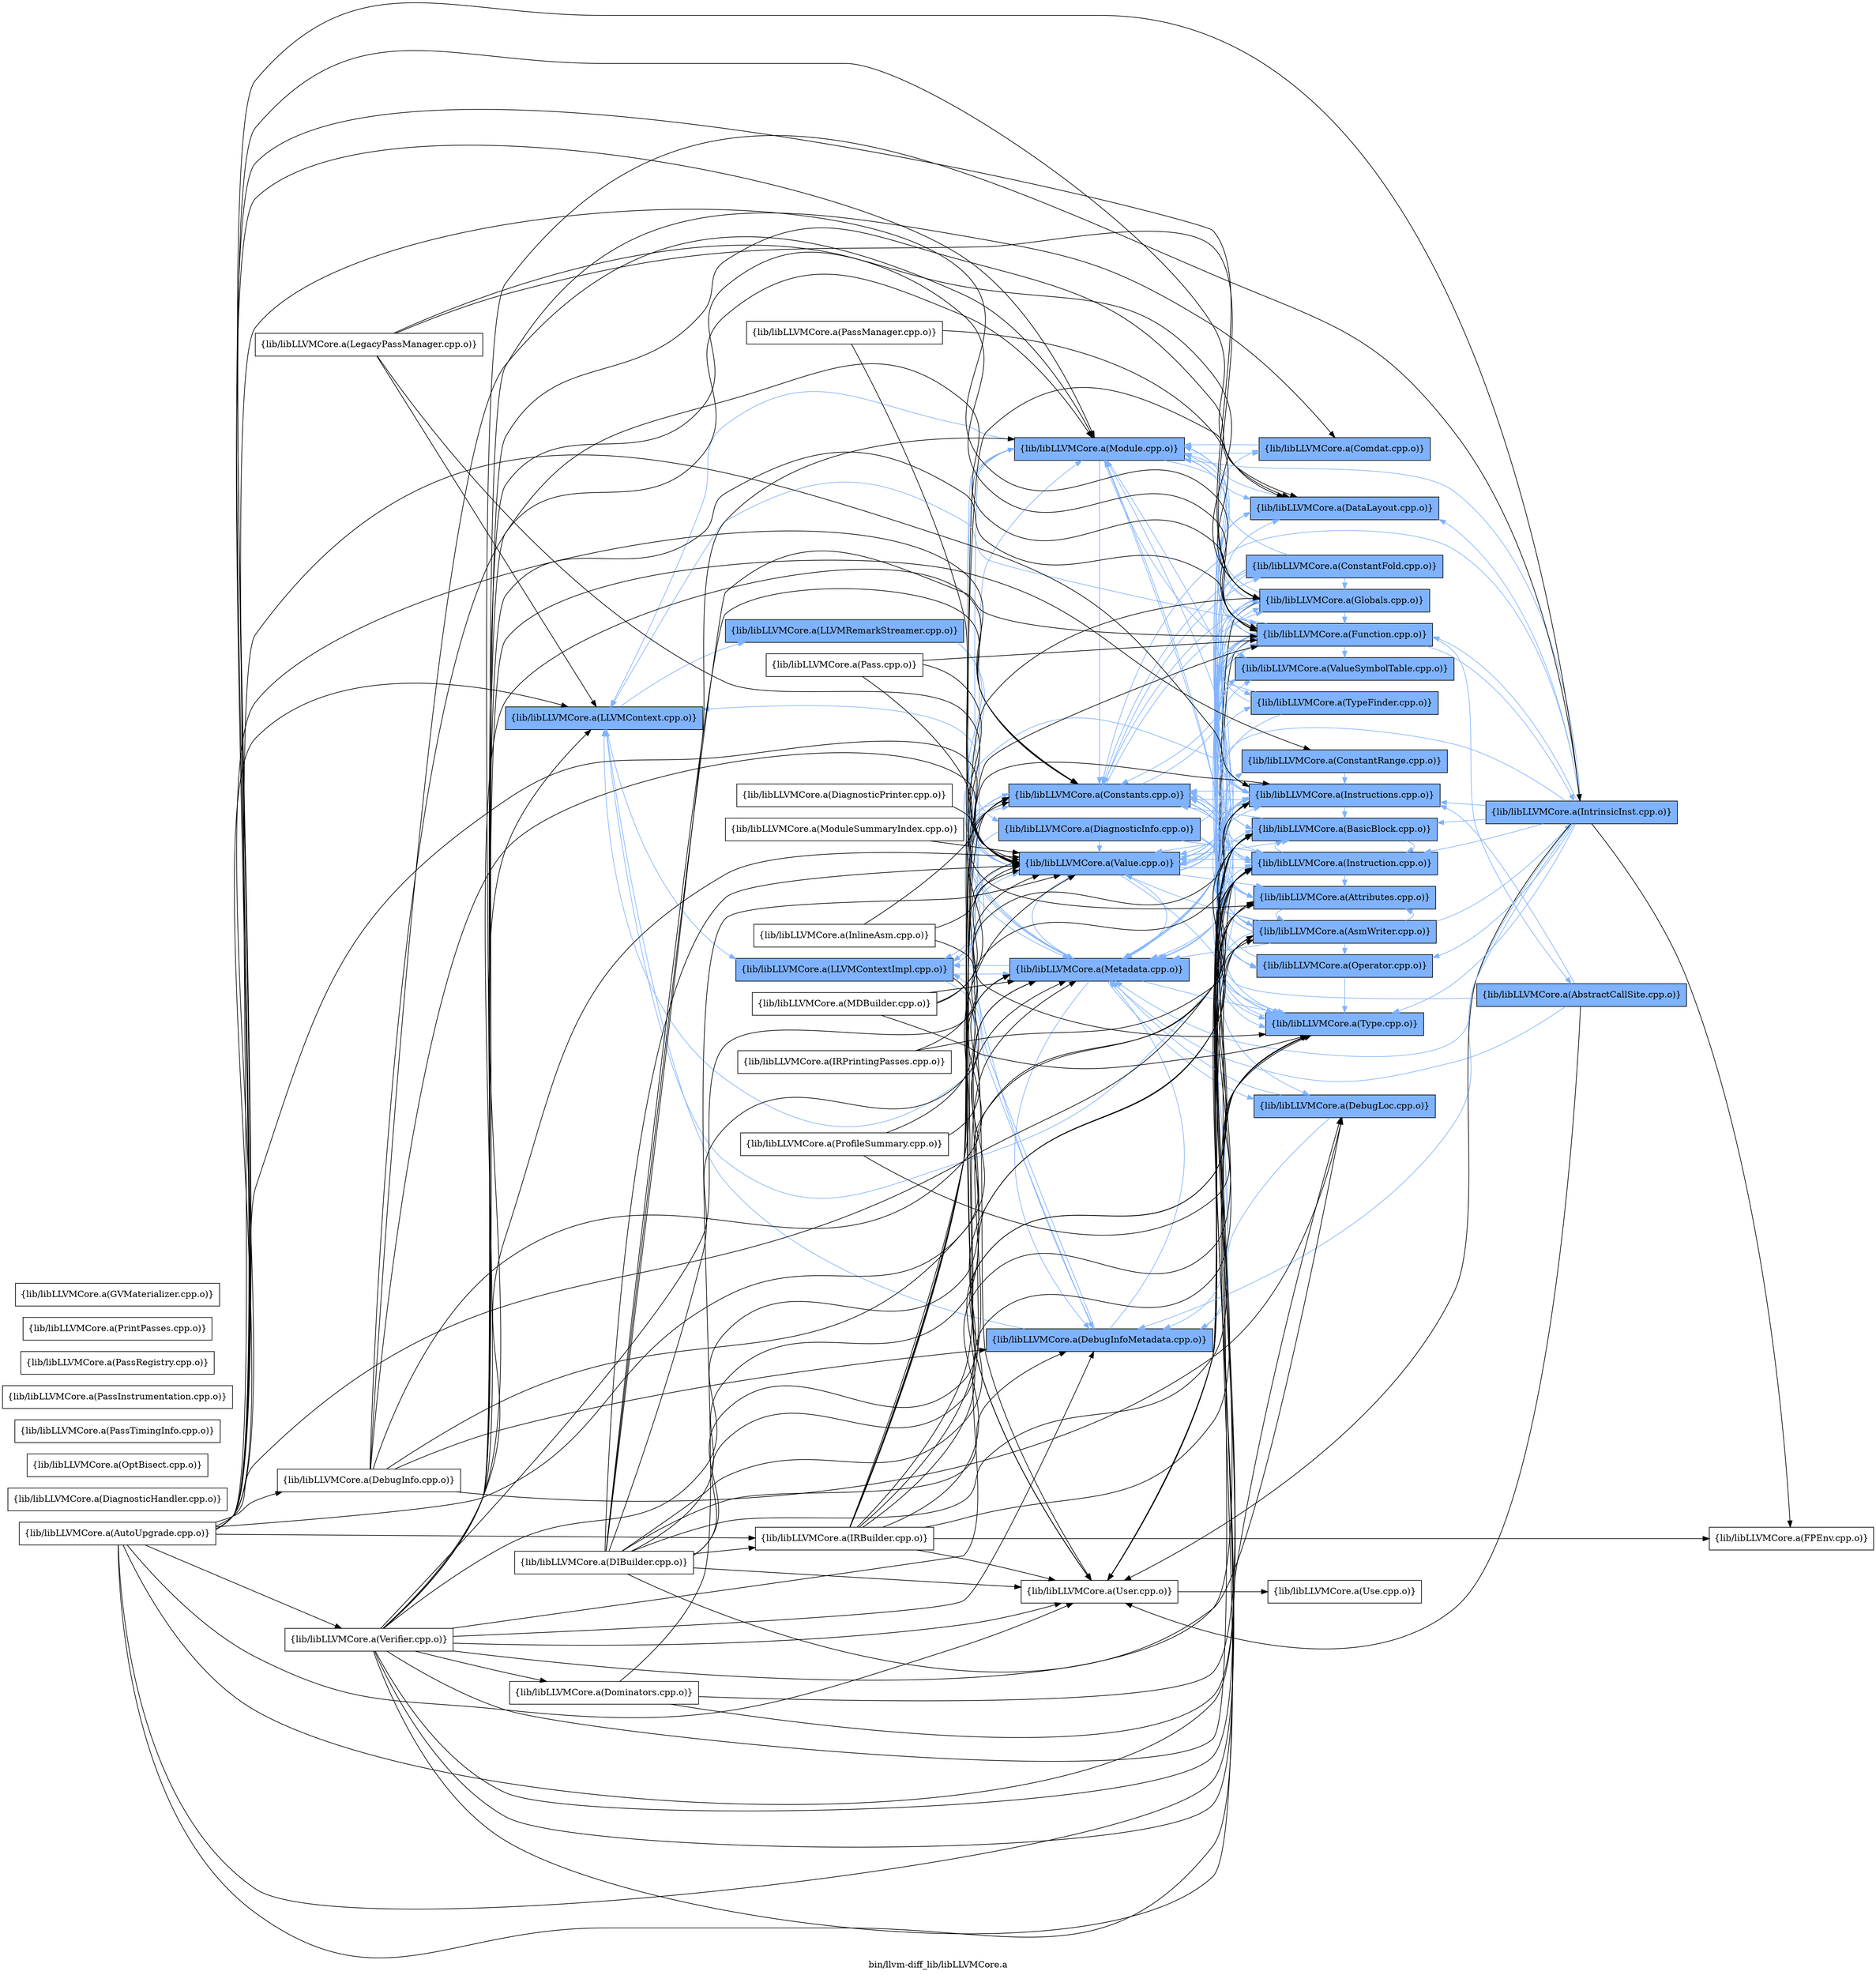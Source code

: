 digraph "bin/llvm-diff_lib/libLLVMCore.a" {
	label="bin/llvm-diff_lib/libLLVMCore.a";
	rankdir=LR;
	{ rank=same; Node0x555ff26623b8;  }
	{ rank=same; Node0x555ff26629f8; Node0x555ff26618c8;  }
	{ rank=same; Node0x555ff2661828; Node0x555ff265fe88; Node0x555ff2660158; Node0x555ff2660e28; Node0x555ff2660a18; Node0x555ff26602e8; Node0x555ff2662868;  }
	{ rank=same; Node0x555ff265f758; Node0x555ff2660608; Node0x555ff265f578; Node0x555ff26606a8; Node0x555ff2663498; Node0x555ff2664208; Node0x555ff265f438; Node0x555ff265f488; Node0x555ff2663c18; Node0x555ff2663448; Node0x555ff2663538; Node0x555ff2661af8; Node0x555ff26610f8; Node0x555ff2660b58; Node0x555ff2660978; Node0x555ff265fc08; Node0x555ff2663a88;  }
	{ rank=same; Node0x555ff2663c68; Node0x555ff2663268;  }
	{ rank=same; Node0x555ff26623b8;  }
	{ rank=same; Node0x555ff26629f8; Node0x555ff26618c8;  }
	{ rank=same; Node0x555ff2661828; Node0x555ff265fe88; Node0x555ff2660158; Node0x555ff2660e28; Node0x555ff2660a18; Node0x555ff26602e8; Node0x555ff2662868;  }
	{ rank=same; Node0x555ff265f758; Node0x555ff2660608; Node0x555ff265f578; Node0x555ff26606a8; Node0x555ff2663498; Node0x555ff2664208; Node0x555ff265f438; Node0x555ff265f488; Node0x555ff2663c18; Node0x555ff2663448; Node0x555ff2663538; Node0x555ff2661af8; Node0x555ff26610f8; Node0x555ff2660b58; Node0x555ff2660978; Node0x555ff265fc08; Node0x555ff2663a88;  }
	{ rank=same; Node0x555ff2663c68; Node0x555ff2663268;  }

	Node0x555ff26623b8 [shape=record,shape=box,group=1,style=filled,fillcolor="0.600000 0.5 1",label="{lib/libLLVMCore.a(LLVMContext.cpp.o)}"];
	Node0x555ff26623b8 -> Node0x555ff26629f8[color="0.600000 0.5 1"];
	Node0x555ff26623b8 -> Node0x555ff26618c8[color="0.600000 0.5 1"];
	Node0x555ff26602e8 [shape=record,shape=box,group=1,style=filled,fillcolor="0.600000 0.5 1",label="{lib/libLLVMCore.a(Module.cpp.o)}"];
	Node0x555ff26602e8 -> Node0x555ff2660978[color="0.600000 0.5 1"];
	Node0x555ff26602e8 -> Node0x555ff2661828[color="0.600000 0.5 1"];
	Node0x555ff26602e8 -> Node0x555ff2660608[color="0.600000 0.5 1"];
	Node0x555ff26602e8 -> Node0x555ff2663538[color="0.600000 0.5 1"];
	Node0x555ff26602e8 -> Node0x555ff265f578[color="0.600000 0.5 1"];
	Node0x555ff26602e8 -> Node0x555ff26623b8[color="0.600000 0.5 1"];
	Node0x555ff26602e8 -> Node0x555ff2664208[color="0.600000 0.5 1"];
	Node0x555ff26602e8 -> Node0x555ff265fc08[color="0.600000 0.5 1"];
	Node0x555ff26602e8 -> Node0x555ff2660158;
	Node0x555ff26602e8 -> Node0x555ff2660e28[color="0.600000 0.5 1"];
	Node0x555ff26602e8 -> Node0x555ff2661af8[color="0.600000 0.5 1"];
	Node0x555ff26602e8 -> Node0x555ff2660a18[color="0.600000 0.5 1"];
	Node0x555ff2663a88 [shape=record,shape=box,group=1,style=filled,fillcolor="0.600000 0.5 1",label="{lib/libLLVMCore.a(AsmWriter.cpp.o)}"];
	Node0x555ff2663a88 -> Node0x555ff2663c18[color="0.600000 0.5 1"];
	Node0x555ff2663a88 -> Node0x555ff2663448[color="0.600000 0.5 1"];
	Node0x555ff2663a88 -> Node0x555ff2660978[color="0.600000 0.5 1"];
	Node0x555ff2663a88 -> Node0x555ff2661828[color="0.600000 0.5 1"];
	Node0x555ff2663a88 -> Node0x555ff265fe88[color="0.600000 0.5 1"];
	Node0x555ff2663a88 -> Node0x555ff2660608[color="0.600000 0.5 1"];
	Node0x555ff2663a88 -> Node0x555ff265f578[color="0.600000 0.5 1"];
	Node0x555ff2663a88 -> Node0x555ff26606a8[color="0.600000 0.5 1"];
	Node0x555ff2663a88 -> Node0x555ff2663498[color="0.600000 0.5 1"];
	Node0x555ff2663a88 -> Node0x555ff2663268[color="0.600000 0.5 1"];
	Node0x555ff2663a88 -> Node0x555ff26623b8[color="0.600000 0.5 1"];
	Node0x555ff2663a88 -> Node0x555ff2664208[color="0.600000 0.5 1"];
	Node0x555ff2663a88 -> Node0x555ff265fc08[color="0.600000 0.5 1"];
	Node0x555ff2663a88 -> Node0x555ff2660158;
	Node0x555ff2663a88 -> Node0x555ff2660e28[color="0.600000 0.5 1"];
	Node0x555ff2663a88 -> Node0x555ff2660a18[color="0.600000 0.5 1"];
	Node0x555ff2663a88 -> Node0x555ff26602e8[color="0.600000 0.5 1"];
	Node0x555ff2663a88 -> Node0x555ff265f438[color="0.600000 0.5 1"];
	Node0x555ff2660608 [shape=record,shape=box,group=1,style=filled,fillcolor="0.600000 0.5 1",label="{lib/libLLVMCore.a(Function.cpp.o)}"];
	Node0x555ff2660608 -> Node0x555ff2663c18[color="0.600000 0.5 1"];
	Node0x555ff2660608 -> Node0x555ff2663448[color="0.600000 0.5 1"];
	Node0x555ff2660608 -> Node0x555ff2661828[color="0.600000 0.5 1"];
	Node0x555ff2660608 -> Node0x555ff2663538[color="0.600000 0.5 1"];
	Node0x555ff2660608 -> Node0x555ff2663c68[color="0.600000 0.5 1"];
	Node0x555ff2660608 -> Node0x555ff2663498[color="0.600000 0.5 1"];
	Node0x555ff2660608 -> Node0x555ff2663268[color="0.600000 0.5 1"];
	Node0x555ff2660608 -> Node0x555ff26623b8[color="0.600000 0.5 1"];
	Node0x555ff2660608 -> Node0x555ff2664208[color="0.600000 0.5 1"];
	Node0x555ff2660608 -> Node0x555ff2660158;
	Node0x555ff2660608 -> Node0x555ff2660e28[color="0.600000 0.5 1"];
	Node0x555ff2660608 -> Node0x555ff2661af8[color="0.600000 0.5 1"];
	Node0x555ff2660608 -> Node0x555ff2660a18[color="0.600000 0.5 1"];
	Node0x555ff2660608 -> Node0x555ff26602e8[color="0.600000 0.5 1"];
	Node0x555ff2660e28 [shape=record,shape=box,group=1,style=filled,fillcolor="0.600000 0.5 1",label="{lib/libLLVMCore.a(Value.cpp.o)}"];
	Node0x555ff2660e28 -> Node0x555ff2663c18[color="0.600000 0.5 1"];
	Node0x555ff2660e28 -> Node0x555ff2663448[color="0.600000 0.5 1"];
	Node0x555ff2660e28 -> Node0x555ff2661828[color="0.600000 0.5 1"];
	Node0x555ff2660e28 -> Node0x555ff2660608[color="0.600000 0.5 1"];
	Node0x555ff2660e28 -> Node0x555ff2663538[color="0.600000 0.5 1"];
	Node0x555ff2660e28 -> Node0x555ff265f578[color="0.600000 0.5 1"];
	Node0x555ff2660e28 -> Node0x555ff26606a8[color="0.600000 0.5 1"];
	Node0x555ff2660e28 -> Node0x555ff2663498[color="0.600000 0.5 1"];
	Node0x555ff2660e28 -> Node0x555ff26623b8[color="0.600000 0.5 1"];
	Node0x555ff2660e28 -> Node0x555ff2664208[color="0.600000 0.5 1"];
	Node0x555ff2660e28 -> Node0x555ff2660158;
	Node0x555ff2660e28 -> Node0x555ff2661af8[color="0.600000 0.5 1"];
	Node0x555ff2660e28 -> Node0x555ff26629f8[color="0.600000 0.5 1"];
	Node0x555ff2660e28 -> Node0x555ff2660a18[color="0.600000 0.5 1"];
	Node0x555ff2663448 [shape=record,shape=box,group=1,style=filled,fillcolor="0.600000 0.5 1",label="{lib/libLLVMCore.a(BasicBlock.cpp.o)}"];
	Node0x555ff2663448 -> Node0x555ff2661828[color="0.600000 0.5 1"];
	Node0x555ff2663448 -> Node0x555ff26606a8[color="0.600000 0.5 1"];
	Node0x555ff2663448 -> Node0x555ff2664208[color="0.600000 0.5 1"];
	Node0x555ff2663448 -> Node0x555ff2660158;
	Node0x555ff2663448 -> Node0x555ff2660e28[color="0.600000 0.5 1"];
	Node0x555ff2663448 -> Node0x555ff2661af8[color="0.600000 0.5 1"];
	Node0x555ff2663448 -> Node0x555ff2660a18[color="0.600000 0.5 1"];
	Node0x555ff2661828 [shape=record,shape=box,group=1,style=filled,fillcolor="0.600000 0.5 1",label="{lib/libLLVMCore.a(Constants.cpp.o)}"];
	Node0x555ff2661828 -> Node0x555ff265f758[color="0.600000 0.5 1"];
	Node0x555ff2661828 -> Node0x555ff2660608[color="0.600000 0.5 1"];
	Node0x555ff2661828 -> Node0x555ff265f578[color="0.600000 0.5 1"];
	Node0x555ff2661828 -> Node0x555ff26606a8[color="0.600000 0.5 1"];
	Node0x555ff2661828 -> Node0x555ff2663498[color="0.600000 0.5 1"];
	Node0x555ff2661828 -> Node0x555ff2664208[color="0.600000 0.5 1"];
	Node0x555ff2661828 -> Node0x555ff2660158;
	Node0x555ff2661828 -> Node0x555ff2660e28[color="0.600000 0.5 1"];
	Node0x555ff2661828 -> Node0x555ff265f438[color="0.600000 0.5 1"];
	Node0x555ff265f578 [shape=record,shape=box,group=1,style=filled,fillcolor="0.600000 0.5 1",label="{lib/libLLVMCore.a(Globals.cpp.o)}"];
	Node0x555ff265f578 -> Node0x555ff2661828[color="0.600000 0.5 1"];
	Node0x555ff265f578 -> Node0x555ff2660608[color="0.600000 0.5 1"];
	Node0x555ff265f578 -> Node0x555ff2664208[color="0.600000 0.5 1"];
	Node0x555ff265f578 -> Node0x555ff2660158;
	Node0x555ff265f578 -> Node0x555ff2660e28[color="0.600000 0.5 1"];
	Node0x555ff265f578 -> Node0x555ff2660a18[color="0.600000 0.5 1"];
	Node0x555ff265f578 -> Node0x555ff26602e8[color="0.600000 0.5 1"];
	Node0x555ff26606a8 [shape=record,shape=box,group=1,style=filled,fillcolor="0.600000 0.5 1",label="{lib/libLLVMCore.a(Instruction.cpp.o)}"];
	Node0x555ff26606a8 -> Node0x555ff2663c18[color="0.600000 0.5 1"];
	Node0x555ff26606a8 -> Node0x555ff2663448[color="0.600000 0.5 1"];
	Node0x555ff26606a8 -> Node0x555ff2661828[color="0.600000 0.5 1"];
	Node0x555ff26606a8 -> Node0x555ff2663498[color="0.600000 0.5 1"];
	Node0x555ff26606a8 -> Node0x555ff2660158;
	Node0x555ff26606a8 -> Node0x555ff2660e28[color="0.600000 0.5 1"];
	Node0x555ff26606a8 -> Node0x555ff2660a18[color="0.600000 0.5 1"];
	Node0x555ff2663498 [shape=record,shape=box,group=1,style=filled,fillcolor="0.600000 0.5 1",label="{lib/libLLVMCore.a(Instructions.cpp.o)}"];
	Node0x555ff2663498 -> Node0x555ff2663c18[color="0.600000 0.5 1"];
	Node0x555ff2663498 -> Node0x555ff2663448[color="0.600000 0.5 1"];
	Node0x555ff2663498 -> Node0x555ff2661828[color="0.600000 0.5 1"];
	Node0x555ff2663498 -> Node0x555ff2660608[color="0.600000 0.5 1"];
	Node0x555ff2663498 -> Node0x555ff2663538[color="0.600000 0.5 1"];
	Node0x555ff2663498 -> Node0x555ff26606a8[color="0.600000 0.5 1"];
	Node0x555ff2663498 -> Node0x555ff2664208[color="0.600000 0.5 1"];
	Node0x555ff2663498 -> Node0x555ff2660158;
	Node0x555ff2663498 -> Node0x555ff2660e28[color="0.600000 0.5 1"];
	Node0x555ff2663498 -> Node0x555ff26629f8[color="0.600000 0.5 1"];
	Node0x555ff2663498 -> Node0x555ff2660a18[color="0.600000 0.5 1"];
	Node0x555ff2663498 -> Node0x555ff26602e8[color="0.600000 0.5 1"];
	Node0x555ff2660158 [shape=record,shape=box,group=0,label="{lib/libLLVMCore.a(User.cpp.o)}"];
	Node0x555ff2660158 -> Node0x555ff265f488;
	Node0x555ff2663c18 [shape=record,shape=box,group=1,style=filled,fillcolor="0.600000 0.5 1",label="{lib/libLLVMCore.a(Attributes.cpp.o)}"];
	Node0x555ff2663c18 -> Node0x555ff2663a88[color="0.600000 0.5 1"];
	Node0x555ff2663c18 -> Node0x555ff2660608[color="0.600000 0.5 1"];
	Node0x555ff2660978 [shape=record,shape=box,group=1,style=filled,fillcolor="0.600000 0.5 1",label="{lib/libLLVMCore.a(Comdat.cpp.o)}"];
	Node0x555ff2660978 -> Node0x555ff26602e8[color="0.600000 0.5 1"];
	Node0x555ff265fe88 [shape=record,shape=box,group=1,style=filled,fillcolor="0.600000 0.5 1",label="{lib/libLLVMCore.a(DebugInfoMetadata.cpp.o)}"];
	Node0x555ff265fe88 -> Node0x555ff2661828[color="0.600000 0.5 1"];
	Node0x555ff265fe88 -> Node0x555ff26623b8[color="0.600000 0.5 1"];
	Node0x555ff265fe88 -> Node0x555ff2664208[color="0.600000 0.5 1"];
	Node0x555ff265fe88 -> Node0x555ff26629f8[color="0.600000 0.5 1"];
	Node0x555ff265fe88 -> Node0x555ff2660a18[color="0.600000 0.5 1"];
	Node0x555ff2663268 [shape=record,shape=box,group=1,style=filled,fillcolor="0.600000 0.5 1",label="{lib/libLLVMCore.a(IntrinsicInst.cpp.o)}"];
	Node0x555ff2663268 -> Node0x555ff2663448[color="0.600000 0.5 1"];
	Node0x555ff2663268 -> Node0x555ff2661828[color="0.600000 0.5 1"];
	Node0x555ff2663268 -> Node0x555ff265fe88[color="0.600000 0.5 1"];
	Node0x555ff2663268 -> Node0x555ff2660608[color="0.600000 0.5 1"];
	Node0x555ff2663268 -> Node0x555ff2663538[color="0.600000 0.5 1"];
	Node0x555ff2663268 -> Node0x555ff26606a8[color="0.600000 0.5 1"];
	Node0x555ff2663268 -> Node0x555ff2663498[color="0.600000 0.5 1"];
	Node0x555ff2663268 -> Node0x555ff2663948;
	Node0x555ff2663268 -> Node0x555ff2664208[color="0.600000 0.5 1"];
	Node0x555ff2663268 -> Node0x555ff2660158;
	Node0x555ff2663268 -> Node0x555ff2660e28[color="0.600000 0.5 1"];
	Node0x555ff2663268 -> Node0x555ff2660a18[color="0.600000 0.5 1"];
	Node0x555ff2663268 -> Node0x555ff26602e8[color="0.600000 0.5 1"];
	Node0x555ff2663268 -> Node0x555ff265f438[color="0.600000 0.5 1"];
	Node0x555ff2664208 [shape=record,shape=box,group=1,style=filled,fillcolor="0.600000 0.5 1",label="{lib/libLLVMCore.a(Type.cpp.o)}"];
	Node0x555ff2664208 -> Node0x555ff2661828[color="0.600000 0.5 1"];
	Node0x555ff265fc08 [shape=record,shape=box,group=1,style=filled,fillcolor="0.600000 0.5 1",label="{lib/libLLVMCore.a(TypeFinder.cpp.o)}"];
	Node0x555ff265fc08 -> Node0x555ff2660608[color="0.600000 0.5 1"];
	Node0x555ff265fc08 -> Node0x555ff265f578[color="0.600000 0.5 1"];
	Node0x555ff265fc08 -> Node0x555ff2660a18[color="0.600000 0.5 1"];
	Node0x555ff2660a18 [shape=record,shape=box,group=1,style=filled,fillcolor="0.600000 0.5 1",label="{lib/libLLVMCore.a(Metadata.cpp.o)}"];
	Node0x555ff2660a18 -> Node0x555ff26610f8[color="0.600000 0.5 1"];
	Node0x555ff2660a18 -> Node0x555ff2661828[color="0.600000 0.5 1"];
	Node0x555ff2660a18 -> Node0x555ff265fe88[color="0.600000 0.5 1"];
	Node0x555ff2660a18 -> Node0x555ff26623b8[color="0.600000 0.5 1"];
	Node0x555ff2660a18 -> Node0x555ff2660b58[color="0.600000 0.5 1"];
	Node0x555ff2660a18 -> Node0x555ff2664208[color="0.600000 0.5 1"];
	Node0x555ff2660a18 -> Node0x555ff2660e28[color="0.600000 0.5 1"];
	Node0x555ff2660a18 -> Node0x555ff26629f8[color="0.600000 0.5 1"];
	Node0x555ff2660a18 -> Node0x555ff26602e8[color="0.600000 0.5 1"];
	Node0x555ff265f438 [shape=record,shape=box,group=1,style=filled,fillcolor="0.600000 0.5 1",label="{lib/libLLVMCore.a(Operator.cpp.o)}"];
	Node0x555ff265f438 -> Node0x555ff2661828[color="0.600000 0.5 1"];
	Node0x555ff265f438 -> Node0x555ff2663538[color="0.600000 0.5 1"];
	Node0x555ff265f438 -> Node0x555ff2664208[color="0.600000 0.5 1"];
	Node0x555ff2661af8 [shape=record,shape=box,group=1,style=filled,fillcolor="0.600000 0.5 1",label="{lib/libLLVMCore.a(ValueSymbolTable.cpp.o)}"];
	Node0x555ff2661af8 -> Node0x555ff2660e28[color="0.600000 0.5 1"];
	Node0x555ff26610f8 [shape=record,shape=box,group=1,style=filled,fillcolor="0.600000 0.5 1",label="{lib/libLLVMCore.a(ConstantRange.cpp.o)}"];
	Node0x555ff26610f8 -> Node0x555ff2663498[color="0.600000 0.5 1"];
	Node0x555ff265f758 [shape=record,shape=box,group=1,style=filled,fillcolor="0.600000 0.5 1",label="{lib/libLLVMCore.a(ConstantFold.cpp.o)}"];
	Node0x555ff265f758 -> Node0x555ff2661828[color="0.600000 0.5 1"];
	Node0x555ff265f758 -> Node0x555ff2660608[color="0.600000 0.5 1"];
	Node0x555ff265f758 -> Node0x555ff265f578[color="0.600000 0.5 1"];
	Node0x555ff265f758 -> Node0x555ff2663498[color="0.600000 0.5 1"];
	Node0x555ff265f758 -> Node0x555ff2664208[color="0.600000 0.5 1"];
	Node0x555ff265f758 -> Node0x555ff2660e28[color="0.600000 0.5 1"];
	Node0x555ff265f758 -> Node0x555ff26602e8[color="0.600000 0.5 1"];
	Node0x555ff265f758 -> Node0x555ff265f438[color="0.600000 0.5 1"];
	Node0x555ff26629f8 [shape=record,shape=box,group=1,style=filled,fillcolor="0.600000 0.5 1",label="{lib/libLLVMCore.a(LLVMContextImpl.cpp.o)}"];
	Node0x555ff26629f8 -> Node0x555ff2661828[color="0.600000 0.5 1"];
	Node0x555ff26629f8 -> Node0x555ff265fe88[color="0.600000 0.5 1"];
	Node0x555ff26629f8 -> Node0x555ff2660158;
	Node0x555ff26629f8 -> Node0x555ff2660e28[color="0.600000 0.5 1"];
	Node0x555ff26629f8 -> Node0x555ff2660a18[color="0.600000 0.5 1"];
	Node0x555ff26629f8 -> Node0x555ff26602e8[color="0.600000 0.5 1"];
	Node0x555ff2663538 [shape=record,shape=box,group=1,style=filled,fillcolor="0.600000 0.5 1",label="{lib/libLLVMCore.a(DataLayout.cpp.o)}"];
	Node0x555ff2663538 -> Node0x555ff265f578[color="0.600000 0.5 1"];
	Node0x555ff2663538 -> Node0x555ff2664208[color="0.600000 0.5 1"];
	Node0x555ff2663538 -> Node0x555ff26602e8[color="0.600000 0.5 1"];
	Node0x555ff2663c68 [shape=record,shape=box,group=1,style=filled,fillcolor="0.600000 0.5 1",label="{lib/libLLVMCore.a(AbstractCallSite.cpp.o)}"];
	Node0x555ff2663c68 -> Node0x555ff2661828[color="0.600000 0.5 1"];
	Node0x555ff2663c68 -> Node0x555ff2663498[color="0.600000 0.5 1"];
	Node0x555ff2663c68 -> Node0x555ff2660158;
	Node0x555ff2663c68 -> Node0x555ff2660a18[color="0.600000 0.5 1"];
	Node0x555ff2663948 [shape=record,shape=box,group=0,label="{lib/libLLVMCore.a(FPEnv.cpp.o)}"];
	Node0x555ff26618c8 [shape=record,shape=box,group=1,style=filled,fillcolor="0.600000 0.5 1",label="{lib/libLLVMCore.a(LLVMRemarkStreamer.cpp.o)}"];
	Node0x555ff26618c8 -> Node0x555ff2662868[color="0.600000 0.5 1"];
	Node0x555ff26618c8 -> Node0x555ff2660e28[color="0.600000 0.5 1"];
	Node0x555ff2662ae8 [shape=record,shape=box,group=0,label="{lib/libLLVMCore.a(DiagnosticPrinter.cpp.o)}"];
	Node0x555ff2662ae8 -> Node0x555ff2660e28;
	Node0x555ff2662868 [shape=record,shape=box,group=1,style=filled,fillcolor="0.600000 0.5 1",label="{lib/libLLVMCore.a(DiagnosticInfo.cpp.o)}"];
	Node0x555ff2662868 -> Node0x555ff2663a88[color="0.600000 0.5 1"];
	Node0x555ff2662868 -> Node0x555ff2660608[color="0.600000 0.5 1"];
	Node0x555ff2662868 -> Node0x555ff26606a8[color="0.600000 0.5 1"];
	Node0x555ff2662868 -> Node0x555ff2660b58[color="0.600000 0.5 1"];
	Node0x555ff2662868 -> Node0x555ff2660e28[color="0.600000 0.5 1"];
	Node0x555ff2662868 -> Node0x555ff2660a18[color="0.600000 0.5 1"];
	Node0x555ff2660b58 [shape=record,shape=box,group=1,style=filled,fillcolor="0.600000 0.5 1",label="{lib/libLLVMCore.a(DebugLoc.cpp.o)}"];
	Node0x555ff2660b58 -> Node0x555ff265fe88[color="0.600000 0.5 1"];
	Node0x555ff2660b58 -> Node0x555ff2660a18[color="0.600000 0.5 1"];
	Node0x555ff2661788 [shape=record,shape=box,group=0,label="{lib/libLLVMCore.a(DebugInfo.cpp.o)}"];
	Node0x555ff2661788 -> Node0x555ff265fe88;
	Node0x555ff2661788 -> Node0x555ff2660608;
	Node0x555ff2661788 -> Node0x555ff26606a8;
	Node0x555ff2661788 -> Node0x555ff2660b58;
	Node0x555ff2661788 -> Node0x555ff2660e28;
	Node0x555ff2661788 -> Node0x555ff2660a18;
	Node0x555ff2661788 -> Node0x555ff26602e8;
	Node0x555ff2663858 [shape=record,shape=box,group=0,label="{lib/libLLVMCore.a(DIBuilder.cpp.o)}"];
	Node0x555ff2663858 -> Node0x555ff2663c18;
	Node0x555ff2663858 -> Node0x555ff2663448;
	Node0x555ff2663858 -> Node0x555ff2661828;
	Node0x555ff2663858 -> Node0x555ff265fe88;
	Node0x555ff2663858 -> Node0x555ff2660608;
	Node0x555ff2663858 -> Node0x555ff26606a8;
	Node0x555ff2663858 -> Node0x555ff2663498;
	Node0x555ff2663858 -> Node0x555ff2660b58;
	Node0x555ff2663858 -> Node0x555ff2664208;
	Node0x555ff2663858 -> Node0x555ff2660158;
	Node0x555ff2663858 -> Node0x555ff2660e28;
	Node0x555ff2663858 -> Node0x555ff26630d8;
	Node0x555ff2663858 -> Node0x555ff2660a18;
	Node0x555ff2663858 -> Node0x555ff26602e8;
	Node0x555ff26630d8 [shape=record,shape=box,group=0,label="{lib/libLLVMCore.a(IRBuilder.cpp.o)}"];
	Node0x555ff26630d8 -> Node0x555ff2663c18;
	Node0x555ff26630d8 -> Node0x555ff2663448;
	Node0x555ff26630d8 -> Node0x555ff2661828;
	Node0x555ff26630d8 -> Node0x555ff2660608;
	Node0x555ff26630d8 -> Node0x555ff2663538;
	Node0x555ff26630d8 -> Node0x555ff265f578;
	Node0x555ff26630d8 -> Node0x555ff26606a8;
	Node0x555ff26630d8 -> Node0x555ff2663498;
	Node0x555ff26630d8 -> Node0x555ff2663948;
	Node0x555ff26630d8 -> Node0x555ff2664208;
	Node0x555ff26630d8 -> Node0x555ff2660158;
	Node0x555ff26630d8 -> Node0x555ff2660e28;
	Node0x555ff26630d8 -> Node0x555ff2660a18;
	Node0x555ff2662278 [shape=record,shape=box,group=0,label="{lib/libLLVMCore.a(DiagnosticHandler.cpp.o)}"];
	Node0x555ff2661148 [shape=record,shape=box,group=0,label="{lib/libLLVMCore.a(MDBuilder.cpp.o)}"];
	Node0x555ff2661148 -> Node0x555ff2661828;
	Node0x555ff2661148 -> Node0x555ff2664208;
	Node0x555ff2661148 -> Node0x555ff2660e28;
	Node0x555ff2661148 -> Node0x555ff2660a18;
	Node0x555ff265fbb8 [shape=record,shape=box,group=0,label="{lib/libLLVMCore.a(ModuleSummaryIndex.cpp.o)}"];
	Node0x555ff265fbb8 -> Node0x555ff2660e28;
	Node0x555ff2662818 [shape=record,shape=box,group=0,label="{lib/libLLVMCore.a(OptBisect.cpp.o)}"];
	Node0x555ff2663038 [shape=record,shape=box,group=0,label="{lib/libLLVMCore.a(ProfileSummary.cpp.o)}"];
	Node0x555ff2663038 -> Node0x555ff2661828;
	Node0x555ff2663038 -> Node0x555ff2664208;
	Node0x555ff2663038 -> Node0x555ff2660a18;
	Node0x555ff265f488 [shape=record,shape=box,group=0,label="{lib/libLLVMCore.a(Use.cpp.o)}"];
	Node0x555ff2661dc8 [shape=record,shape=box,group=0,label="{lib/libLLVMCore.a(PassTimingInfo.cpp.o)}"];
	Node0x555ff2662a48 [shape=record,shape=box,group=0,label="{lib/libLLVMCore.a(PassInstrumentation.cpp.o)}"];
	Node0x555ff2662318 [shape=record,shape=box,group=0,label="{lib/libLLVMCore.a(Pass.cpp.o)}"];
	Node0x555ff2662318 -> Node0x555ff2663c18;
	Node0x555ff2662318 -> Node0x555ff2660608;
	Node0x555ff2662318 -> Node0x555ff2660e28;
	Node0x555ff2661b98 [shape=record,shape=box,group=0,label="{lib/libLLVMCore.a(IRPrintingPasses.cpp.o)}"];
	Node0x555ff2661b98 -> Node0x555ff2663a88;
	Node0x555ff2661b98 -> Node0x555ff2660e28;
	Node0x555ff2662408 [shape=record,shape=box,group=0,label="{lib/libLLVMCore.a(PassRegistry.cpp.o)}"];
	Node0x555ff2662bd8 [shape=record,shape=box,group=0,label="{lib/libLLVMCore.a(PrintPasses.cpp.o)}"];
	Node0x555ff2663178 [shape=record,shape=box,group=0,label="{lib/libLLVMCore.a(PassManager.cpp.o)}"];
	Node0x555ff2663178 -> Node0x555ff265f578;
	Node0x555ff2663178 -> Node0x555ff2660e28;
	Node0x555ff2663808 [shape=record,shape=box,group=0,label="{lib/libLLVMCore.a(LegacyPassManager.cpp.o)}"];
	Node0x555ff2663808 -> Node0x555ff2660608;
	Node0x555ff2663808 -> Node0x555ff265f578;
	Node0x555ff2663808 -> Node0x555ff26623b8;
	Node0x555ff2663808 -> Node0x555ff2660e28;
	Node0x555ff26632b8 [shape=record,shape=box,group=0,label="{lib/libLLVMCore.a(AutoUpgrade.cpp.o)}"];
	Node0x555ff26632b8 -> Node0x555ff2663c18;
	Node0x555ff26632b8 -> Node0x555ff2663448;
	Node0x555ff26632b8 -> Node0x555ff2661828;
	Node0x555ff26632b8 -> Node0x555ff2660608;
	Node0x555ff26632b8 -> Node0x555ff2663538;
	Node0x555ff26632b8 -> Node0x555ff265f578;
	Node0x555ff26632b8 -> Node0x555ff26606a8;
	Node0x555ff26632b8 -> Node0x555ff2663498;
	Node0x555ff26632b8 -> Node0x555ff2663268;
	Node0x555ff26632b8 -> Node0x555ff26623b8;
	Node0x555ff26632b8 -> Node0x555ff2661788;
	Node0x555ff26632b8 -> Node0x555ff2664208;
	Node0x555ff26632b8 -> Node0x555ff2660158;
	Node0x555ff26632b8 -> Node0x555ff2660e28;
	Node0x555ff26632b8 -> Node0x555ff26630d8;
	Node0x555ff26632b8 -> Node0x555ff2660a18;
	Node0x555ff26632b8 -> Node0x555ff26602e8;
	Node0x555ff26632b8 -> Node0x555ff26634e8;
	Node0x555ff2661c38 [shape=record,shape=box,group=0,label="{lib/libLLVMCore.a(InlineAsm.cpp.o)}"];
	Node0x555ff2661c38 -> Node0x555ff2661828;
	Node0x555ff2661c38 -> Node0x555ff2664208;
	Node0x555ff2661c38 -> Node0x555ff2660e28;
	Node0x555ff26634e8 [shape=record,shape=box,group=0,label="{lib/libLLVMCore.a(Verifier.cpp.o)}"];
	Node0x555ff26634e8 -> Node0x555ff2663a88;
	Node0x555ff26634e8 -> Node0x555ff2663c18;
	Node0x555ff26634e8 -> Node0x555ff2663448;
	Node0x555ff26634e8 -> Node0x555ff2660978;
	Node0x555ff26634e8 -> Node0x555ff26610f8;
	Node0x555ff26634e8 -> Node0x555ff2661828;
	Node0x555ff26634e8 -> Node0x555ff265fe88;
	Node0x555ff26634e8 -> Node0x555ff2660608;
	Node0x555ff26634e8 -> Node0x555ff2663538;
	Node0x555ff26634e8 -> Node0x555ff265f578;
	Node0x555ff26634e8 -> Node0x555ff26606a8;
	Node0x555ff26634e8 -> Node0x555ff2663498;
	Node0x555ff26634e8 -> Node0x555ff2663268;
	Node0x555ff26634e8 -> Node0x555ff26623b8;
	Node0x555ff26634e8 -> Node0x555ff2660b58;
	Node0x555ff26634e8 -> Node0x555ff2664208;
	Node0x555ff26634e8 -> Node0x555ff2660158;
	Node0x555ff26634e8 -> Node0x555ff2660e28;
	Node0x555ff26634e8 -> Node0x555ff2660a18;
	Node0x555ff26634e8 -> Node0x555ff26602e8;
	Node0x555ff26634e8 -> Node0x555ff265f398;
	Node0x555ff265f398 [shape=record,shape=box,group=0,label="{lib/libLLVMCore.a(Dominators.cpp.o)}"];
	Node0x555ff265f398 -> Node0x555ff2663448;
	Node0x555ff265f398 -> Node0x555ff26606a8;
	Node0x555ff265f398 -> Node0x555ff2660e28;
	Node0x555ff2662b88 [shape=record,shape=box,group=0,label="{lib/libLLVMCore.a(GVMaterializer.cpp.o)}"];
}
